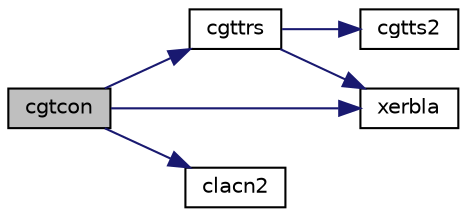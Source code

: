 digraph "cgtcon"
{
 // LATEX_PDF_SIZE
  edge [fontname="Helvetica",fontsize="10",labelfontname="Helvetica",labelfontsize="10"];
  node [fontname="Helvetica",fontsize="10",shape=record];
  rankdir="LR";
  Node1 [label="cgtcon",height=0.2,width=0.4,color="black", fillcolor="grey75", style="filled", fontcolor="black",tooltip="CGTCON"];
  Node1 -> Node2 [color="midnightblue",fontsize="10",style="solid",fontname="Helvetica"];
  Node2 [label="cgttrs",height=0.2,width=0.4,color="black", fillcolor="white", style="filled",URL="$cgttrs_8f.html#afe8bdadc6f4da5aa5df3fe22dbe6b05b",tooltip="CGTTRS"];
  Node2 -> Node3 [color="midnightblue",fontsize="10",style="solid",fontname="Helvetica"];
  Node3 [label="cgtts2",height=0.2,width=0.4,color="black", fillcolor="white", style="filled",URL="$cgtts2_8f.html#ab3cb48a1dae8355cc937e9c97ac5ded0",tooltip="CGTTS2 solves a system of linear equations with a tridiagonal matrix using the LU factorization compu..."];
  Node2 -> Node4 [color="midnightblue",fontsize="10",style="solid",fontname="Helvetica"];
  Node4 [label="xerbla",height=0.2,width=0.4,color="black", fillcolor="white", style="filled",URL="$xerbla_8f.html#a377ee61015baf8dea7770b3a404b1c07",tooltip="XERBLA"];
  Node1 -> Node5 [color="midnightblue",fontsize="10",style="solid",fontname="Helvetica"];
  Node5 [label="clacn2",height=0.2,width=0.4,color="black", fillcolor="white", style="filled",URL="$clacn2_8f.html#ab908babe3ec3648412de15e0f8ab4479",tooltip="CLACN2 estimates the 1-norm of a square matrix, using reverse communication for evaluating matrix-vec..."];
  Node1 -> Node4 [color="midnightblue",fontsize="10",style="solid",fontname="Helvetica"];
}
